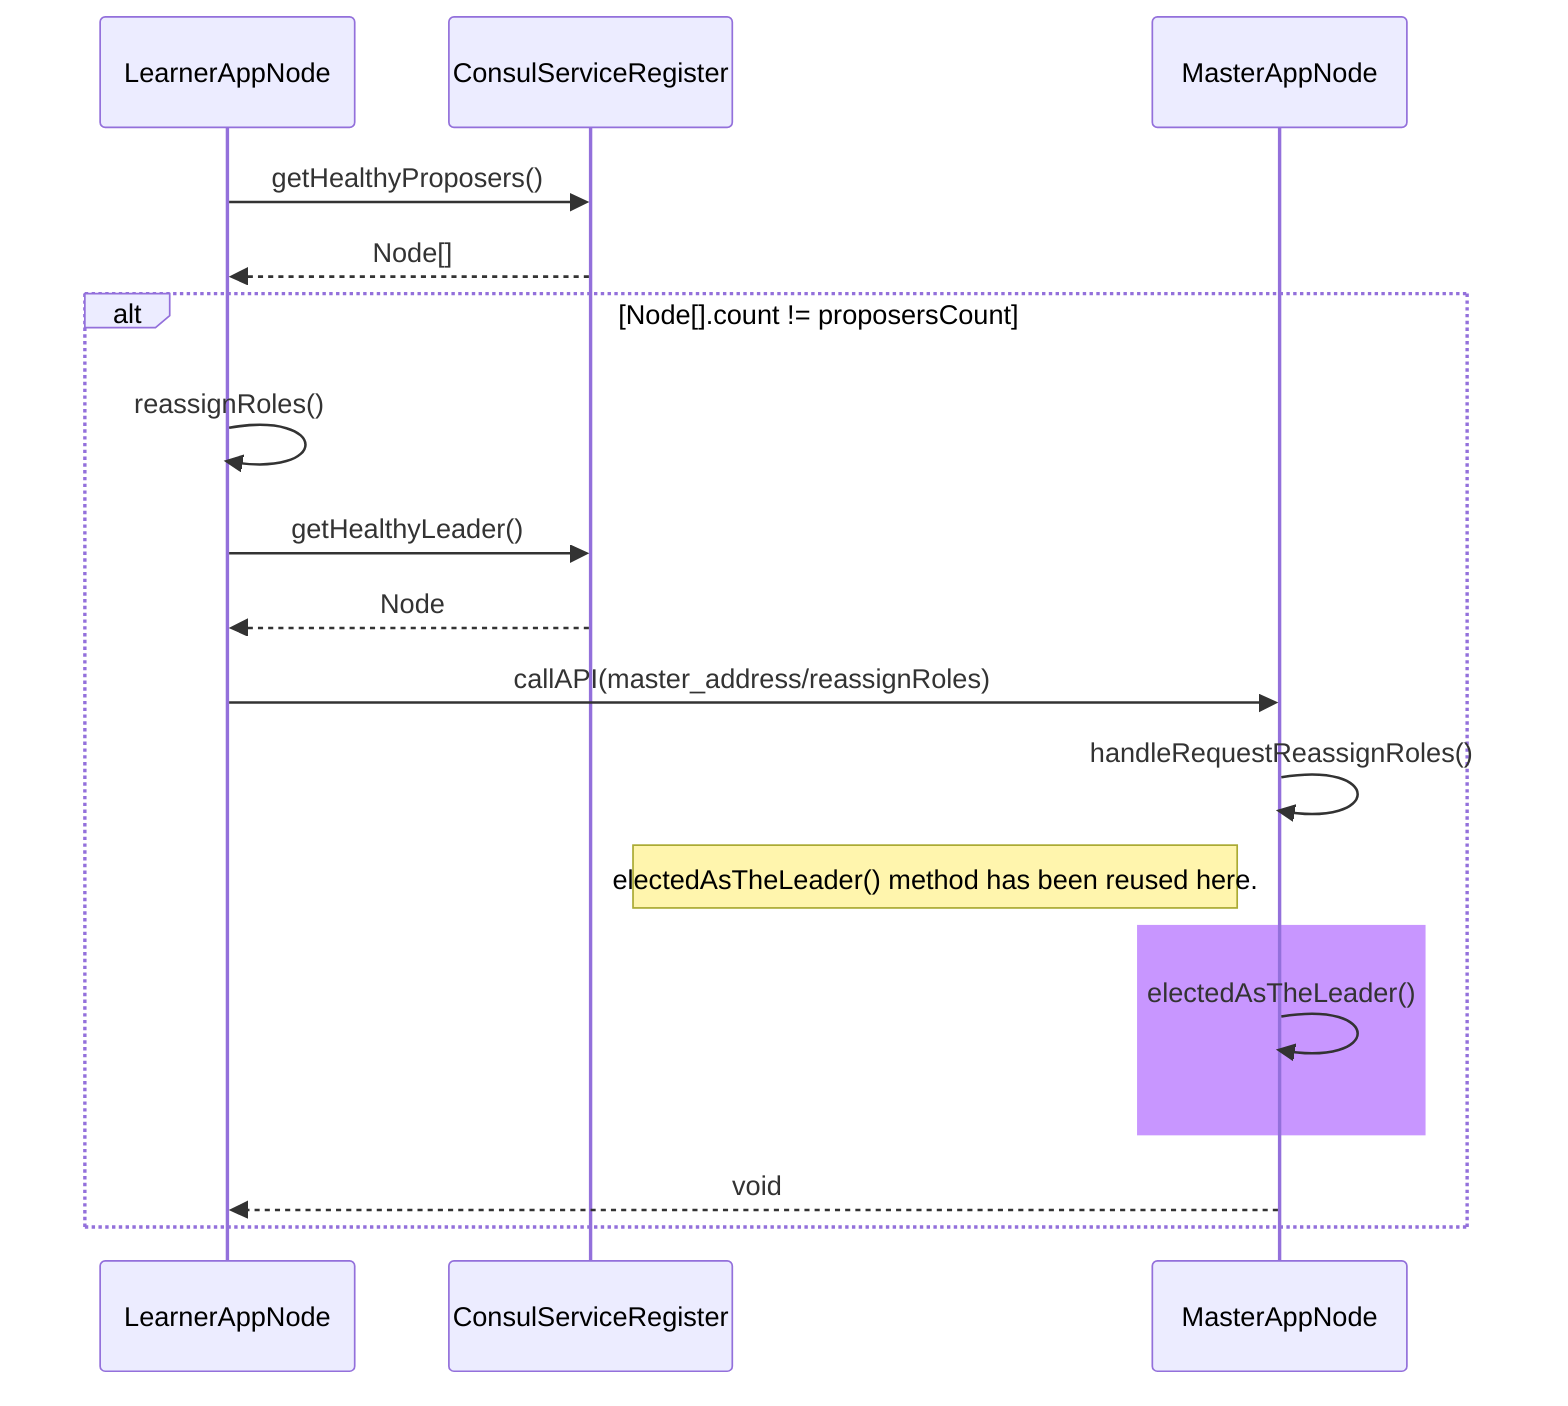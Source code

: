 sequenceDiagram 

LearnerAppNode ->> ConsulServiceRegister : getHealthyProposers()
ConsulServiceRegister -->> LearnerAppNode : Node[]
alt Node[].count != proposersCount
    LearnerAppNode->>LearnerAppNode : reassignRoles()
    LearnerAppNode ->> ConsulServiceRegister : getHealthyLeader()
    ConsulServiceRegister -->> LearnerAppNode : Node
    LearnerAppNode ->> MasterAppNode : callAPI(master_address/reassignRoles)
    MasterAppNode ->> MasterAppNode : handleRequestReassignRoles();
    Note left of MasterAppNode : electedAsTheLeader() method has been reused here.
    rect rgb(200, 150, 255)
    MasterAppNode ->> MasterAppNode : electedAsTheLeader()
    end
    MasterAppNode -->> LearnerAppNode : void
end